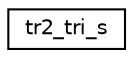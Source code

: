 digraph "Graphical Class Hierarchy"
{
 // INTERACTIVE_SVG=YES
  edge [fontname="Helvetica",fontsize="10",labelfontname="Helvetica",labelfontsize="10"];
  node [fontname="Helvetica",fontsize="10",shape=record];
  rankdir="LR";
  Node1 [label="tr2_tri_s",height=0.2,width=0.4,color="black", fillcolor="white", style="filled",URL="$_tomb_raider_8h.html#structtr2__tri__s"];
}
